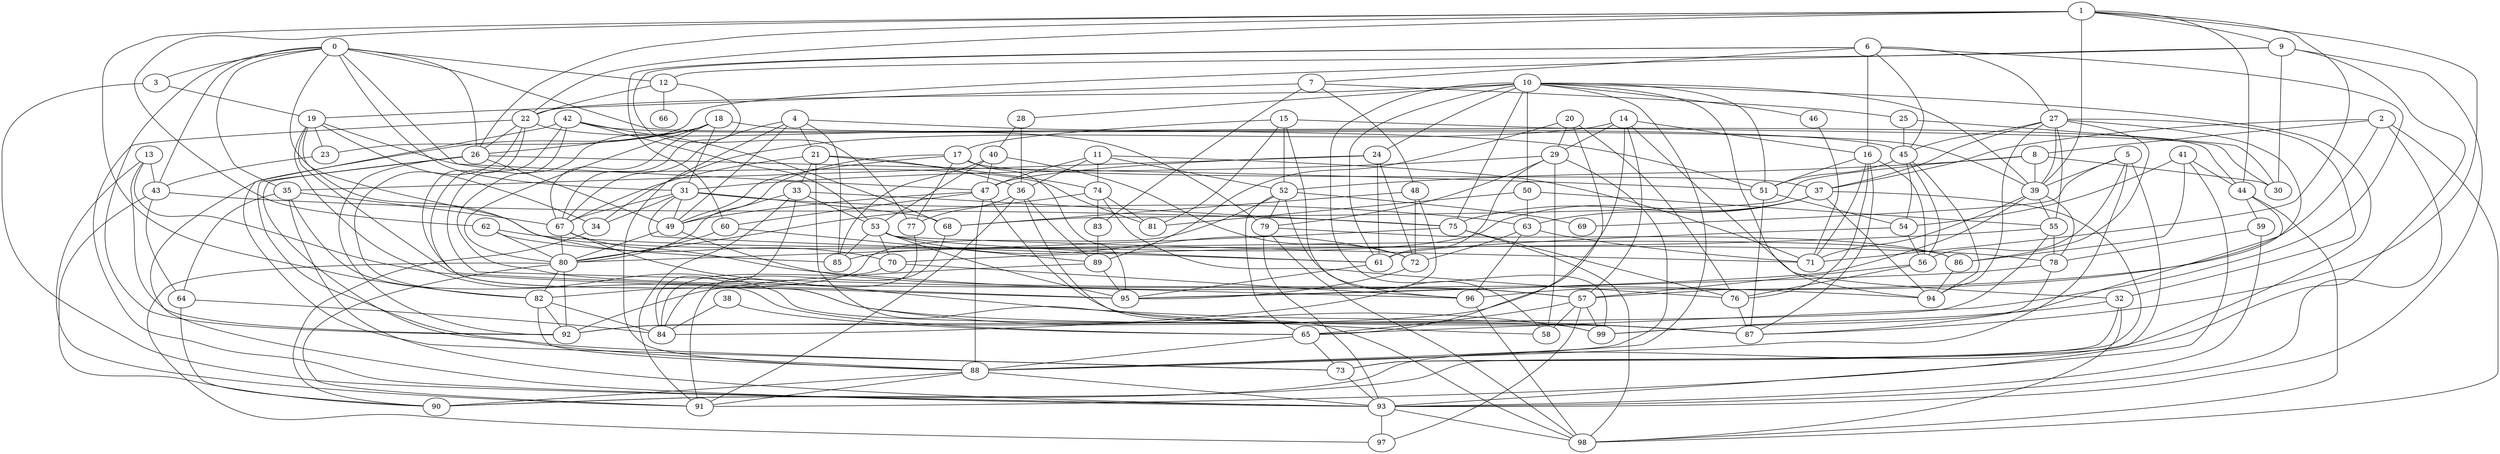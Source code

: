 strict graph "gnp_random_graph(100,0.06)" {
0;
1;
2;
3;
4;
5;
6;
7;
8;
9;
10;
11;
12;
13;
14;
15;
16;
17;
18;
19;
20;
21;
22;
23;
24;
25;
26;
27;
28;
29;
30;
31;
32;
33;
34;
35;
36;
37;
38;
39;
40;
41;
42;
43;
44;
45;
46;
47;
48;
49;
50;
51;
52;
53;
54;
55;
56;
57;
58;
59;
60;
61;
62;
63;
64;
65;
66;
67;
68;
69;
70;
71;
72;
73;
74;
75;
76;
77;
78;
79;
80;
81;
82;
83;
84;
85;
86;
87;
88;
89;
90;
91;
92;
93;
94;
95;
96;
97;
98;
99;
0 -- 35  [is_available=True, prob="0.850723352756"];
0 -- 44  [is_available=True, prob="0.186785054913"];
0 -- 43  [is_available=True, prob="0.744155092245"];
0 -- 12  [is_available=True, prob="0.998926374522"];
0 -- 47  [is_available=True, prob="0.809686518738"];
0 -- 3  [is_available=True, prob="0.459060768318"];
0 -- 86  [is_available=True, prob="1.0"];
0 -- 26  [is_available=True, prob="0.779704953266"];
0 -- 92  [is_available=True, prob="0.698123515028"];
0 -- 31  [is_available=True, prob="0.946563720143"];
1 -- 39  [is_available=True, prob="0.16099549543"];
1 -- 9  [is_available=True, prob="0.723283600103"];
1 -- 71  [is_available=True, prob="0.698711239362"];
1 -- 44  [is_available=True, prob="0.552624609393"];
1 -- 82  [is_available=True, prob="0.205444749479"];
1 -- 22  [is_available=True, prob="0.606603600301"];
1 -- 87  [is_available=True, prob="1.0"];
1 -- 26  [is_available=True, prob="0.814172218315"];
1 -- 62  [is_available=True, prob="0.669906529418"];
2 -- 8  [is_available=True, prob="1.0"];
2 -- 96  [is_available=True, prob="0.732866821539"];
2 -- 98  [is_available=True, prob="1.0"];
2 -- 37  [is_available=True, prob="0.890991328311"];
2 -- 93  [is_available=True, prob="0.987271521667"];
3 -- 19  [is_available=True, prob="0.356546825945"];
3 -- 93  [is_available=True, prob="0.937595869555"];
4 -- 67  [is_available=True, prob="0.351468520472"];
4 -- 49  [is_available=True, prob="1.0"];
4 -- 51  [is_available=True, prob="1.0"];
4 -- 21  [is_available=True, prob="1.0"];
4 -- 88  [is_available=True, prob="1.0"];
4 -- 85  [is_available=True, prob="0.710732706419"];
5 -- 56  [is_available=True, prob="1.0"];
5 -- 88  [is_available=True, prob="1.0"];
5 -- 90  [is_available=True, prob="1.0"];
5 -- 69  [is_available=True, prob="0.867633101818"];
5 -- 39  [is_available=True, prob="0.375203269774"];
6 -- 65  [is_available=True, prob="0.946865995266"];
6 -- 7  [is_available=True, prob="0.818601021871"];
6 -- 45  [is_available=True, prob="1.0"];
6 -- 77  [is_available=True, prob="0.501998717222"];
6 -- 16  [is_available=True, prob="0.716494145192"];
6 -- 27  [is_available=True, prob="1.0"];
6 -- 60  [is_available=True, prob="0.564886406886"];
7 -- 48  [is_available=True, prob="0.878427118796"];
7 -- 25  [is_available=True, prob="1.0"];
7 -- 83  [is_available=True, prob="0.653541357273"];
7 -- 19  [is_available=True, prob="0.261060662881"];
8 -- 68  [is_available=True, prob="0.30901428811"];
8 -- 52  [is_available=True, prob="0.427615787271"];
8 -- 30  [is_available=True, prob="0.483964570018"];
8 -- 39  [is_available=True, prob="1.0"];
9 -- 12  [is_available=True, prob="0.0168210514354"];
9 -- 23  [is_available=True, prob="1.0"];
9 -- 91  [is_available=True, prob="0.572942677102"];
9 -- 93  [is_available=True, prob="0.542422697264"];
9 -- 30  [is_available=True, prob="0.68440346172"];
10 -- 99  [is_available=True, prob="0.515338133531"];
10 -- 39  [is_available=True, prob="1.0"];
10 -- 75  [is_available=True, prob="1.0"];
10 -- 46  [is_available=True, prob="0.296777907964"];
10 -- 88  [is_available=True, prob="0.679375392416"];
10 -- 50  [is_available=True, prob="0.657822891007"];
10 -- 51  [is_available=True, prob="1.0"];
10 -- 22  [is_available=True, prob="0.72170558391"];
10 -- 24  [is_available=True, prob="1.0"];
10 -- 90  [is_available=True, prob="0.0224696410262"];
10 -- 28  [is_available=True, prob="0.517072477445"];
10 -- 61  [is_available=True, prob="1.0"];
10 -- 94  [is_available=True, prob="1.0"];
11 -- 52  [is_available=True, prob="0.79987195057"];
11 -- 74  [is_available=True, prob="0.486987962131"];
11 -- 71  [is_available=True, prob="1.0"];
11 -- 36  [is_available=True, prob="0.866764573445"];
11 -- 47  [is_available=True, prob="0.421128149169"];
12 -- 66  [is_available=True, prob="0.108210870915"];
12 -- 67  [is_available=True, prob="0.0745218674373"];
12 -- 22  [is_available=True, prob="1.0"];
13 -- 91  [is_available=True, prob="0.993258890917"];
13 -- 43  [is_available=True, prob="0.13604846552"];
13 -- 92  [is_available=True, prob="0.920719677936"];
13 -- 95  [is_available=True, prob="1.0"];
14 -- 32  [is_available=True, prob="0.141932657511"];
14 -- 34  [is_available=True, prob="0.100676054208"];
14 -- 16  [is_available=True, prob="0.964582637538"];
14 -- 57  [is_available=True, prob="0.235778339086"];
14 -- 92  [is_available=True, prob="1.0"];
14 -- 29  [is_available=True, prob="0.268135329377"];
15 -- 96  [is_available=True, prob="1.0"];
15 -- 17  [is_available=True, prob="0.651035673868"];
15 -- 52  [is_available=True, prob="0.647150003658"];
15 -- 30  [is_available=True, prob="0.417199471956"];
15 -- 81  [is_available=True, prob="0.780464579942"];
16 -- 71  [is_available=True, prob="0.716678158718"];
16 -- 76  [is_available=True, prob="0.146374614811"];
16 -- 51  [is_available=True, prob="0.745508483599"];
16 -- 87  [is_available=True, prob="1.0"];
16 -- 56  [is_available=True, prob="0.379386638373"];
17 -- 37  [is_available=True, prob="0.204152763299"];
17 -- 77  [is_available=True, prob="1.0"];
17 -- 80  [is_available=True, prob="0.27408024064"];
17 -- 49  [is_available=True, prob="1.0"];
17 -- 95  [is_available=True, prob="0.364392616581"];
18 -- 67  [is_available=True, prob="0.69461487854"];
18 -- 39  [is_available=True, prob="1.0"];
18 -- 80  [is_available=True, prob="1.0"];
18 -- 57  [is_available=True, prob="0.0605596629153"];
18 -- 26  [is_available=True, prob="0.39540529285"];
18 -- 93  [is_available=True, prob="0.114035388994"];
18 -- 31  [is_available=True, prob="0.35761609746"];
19 -- 34  [is_available=True, prob="0.183109502449"];
19 -- 70  [is_available=True, prob="1.0"];
19 -- 81  [is_available=True, prob="0.96431988897"];
19 -- 99  [is_available=True, prob="0.291875552975"];
19 -- 23  [is_available=True, prob="1.0"];
19 -- 95  [is_available=True, prob="0.46045474694"];
20 -- 65  [is_available=True, prob="0.230223006763"];
20 -- 76  [is_available=True, prob="1.0"];
20 -- 29  [is_available=True, prob="0.610433011752"];
20 -- 89  [is_available=True, prob="0.377497470697"];
21 -- 33  [is_available=True, prob="0.490136951599"];
21 -- 67  [is_available=True, prob="1.0"];
21 -- 74  [is_available=True, prob="1.0"];
21 -- 36  [is_available=True, prob="0.800487911879"];
21 -- 58  [is_available=True, prob="0.996781637308"];
22 -- 79  [is_available=True, prob="0.261225100516"];
22 -- 82  [is_available=True, prob="0.841834238084"];
22 -- 87  [is_available=True, prob="0.101843253624"];
22 -- 26  [is_available=True, prob="0.797519802856"];
22 -- 93  [is_available=True, prob="0.772023209571"];
23 -- 43  [is_available=True, prob="0.356804495843"];
24 -- 72  [is_available=True, prob="0.271658050618"];
24 -- 35  [is_available=True, prob="0.270690009615"];
24 -- 61  [is_available=True, prob="1.0"];
24 -- 47  [is_available=True, prob="0.79964284458"];
25 -- 45  [is_available=True, prob="0.895160837271"];
25 -- 30  [is_available=True, prob="0.43242166542"];
26 -- 73  [is_available=True, prob="1.0"];
26 -- 49  [is_available=True, prob="1.0"];
26 -- 51  [is_available=True, prob="0.251197346978"];
26 -- 88  [is_available=True, prob="0.546179803497"];
26 -- 92  [is_available=True, prob="0.841306320212"];
27 -- 32  [is_available=True, prob="1.0"];
27 -- 37  [is_available=True, prob="0.739449207528"];
27 -- 39  [is_available=True, prob="0.0860355256524"];
27 -- 45  [is_available=True, prob="0.963460896553"];
27 -- 86  [is_available=True, prob="0.947961397251"];
27 -- 55  [is_available=True, prob="0.237349281236"];
27 -- 57  [is_available=True, prob="0.767595385463"];
27 -- 94  [is_available=True, prob="0.0783947005061"];
28 -- 40  [is_available=True, prob="0.839025493207"];
28 -- 36  [is_available=True, prob="0.449777963467"];
29 -- 79  [is_available=True, prob="1.0"];
29 -- 88  [is_available=True, prob="1.0"];
29 -- 58  [is_available=True, prob="0.437002814674"];
29 -- 61  [is_available=True, prob="0.748494617366"];
29 -- 31  [is_available=True, prob="0.926763741148"];
31 -- 34  [is_available=True, prob="0.880395982997"];
31 -- 67  [is_available=True, prob="1.0"];
31 -- 68  [is_available=True, prob="1.0"];
31 -- 61  [is_available=True, prob="0.166817472562"];
31 -- 49  [is_available=True, prob="0.533822897304"];
31 -- 63  [is_available=True, prob="0.269471509243"];
32 -- 99  [is_available=True, prob="0.289706182328"];
32 -- 73  [is_available=True, prob="0.240427609379"];
32 -- 98  [is_available=True, prob="0.28104207119"];
33 -- 75  [is_available=True, prob="0.864367751188"];
33 -- 49  [is_available=True, prob="0.976876604714"];
33 -- 84  [is_available=True, prob="0.260516608373"];
33 -- 91  [is_available=True, prob="0.0393384660031"];
33 -- 53  [is_available=True, prob="0.558361923453"];
34 -- 90  [is_available=True, prob="0.52654469596"];
35 -- 64  [is_available=True, prob="0.769970369079"];
35 -- 67  [is_available=True, prob="1.0"];
35 -- 65  [is_available=True, prob="0.145478729854"];
35 -- 93  [is_available=True, prob="1.0"];
36 -- 98  [is_available=True, prob="0.205995690345"];
36 -- 77  [is_available=True, prob="1.0"];
36 -- 89  [is_available=True, prob="1.0"];
36 -- 91  [is_available=True, prob="0.815308675727"];
37 -- 73  [is_available=True, prob="1.0"];
37 -- 75  [is_available=True, prob="1.0"];
37 -- 85  [is_available=True, prob="1.0"];
37 -- 94  [is_available=True, prob="0.23260337302"];
37 -- 63  [is_available=True, prob="0.965090322157"];
38 -- 65  [is_available=True, prob="0.34772846518"];
38 -- 84  [is_available=True, prob="0.259681607135"];
39 -- 71  [is_available=True, prob="0.178955296384"];
39 -- 78  [is_available=True, prob="0.449855091076"];
39 -- 55  [is_available=True, prob="1.0"];
39 -- 95  [is_available=True, prob="0.814665397543"];
40 -- 72  [is_available=True, prob="0.363414214457"];
40 -- 53  [is_available=True, prob="0.201297467403"];
40 -- 85  [is_available=True, prob="0.62763841605"];
40 -- 47  [is_available=True, prob="0.768448691935"];
41 -- 44  [is_available=True, prob="0.71913893146"];
41 -- 86  [is_available=True, prob="0.490304584484"];
41 -- 54  [is_available=True, prob="0.149513105922"];
41 -- 93  [is_available=True, prob="1.0"];
42 -- 96  [is_available=True, prob="0.430253288474"];
42 -- 99  [is_available=True, prob="1.0"];
42 -- 68  [is_available=True, prob="0.717170560583"];
42 -- 73  [is_available=True, prob="1.0"];
42 -- 45  [is_available=True, prob="0.167316225035"];
42 -- 53  [is_available=True, prob="0.0889649149516"];
43 -- 64  [is_available=True, prob="0.391473131333"];
43 -- 75  [is_available=True, prob="1.0"];
43 -- 90  [is_available=True, prob="1.0"];
44 -- 98  [is_available=True, prob="0.0641072134185"];
44 -- 87  [is_available=True, prob="0.595385657033"];
44 -- 59  [is_available=True, prob="0.611836637431"];
45 -- 51  [is_available=True, prob="1.0"];
45 -- 54  [is_available=True, prob="0.0342513952238"];
45 -- 56  [is_available=True, prob="1.0"];
45 -- 94  [is_available=True, prob="0.7438647475"];
46 -- 71  [is_available=True, prob="1.0"];
47 -- 49  [is_available=True, prob="1.0"];
47 -- 87  [is_available=True, prob="0.486907462085"];
47 -- 88  [is_available=True, prob="0.446161085628"];
47 -- 60  [is_available=True, prob="1.0"];
48 -- 72  [is_available=True, prob="0.985995146602"];
48 -- 84  [is_available=True, prob="1.0"];
48 -- 68  [is_available=True, prob="1.0"];
49 -- 80  [is_available=True, prob="1.0"];
49 -- 57  [is_available=True, prob="1.0"];
50 -- 81  [is_available=True, prob="1.0"];
50 -- 63  [is_available=True, prob="0.778321032411"];
50 -- 55  [is_available=True, prob="0.917540110418"];
51 -- 54  [is_available=True, prob="0.536333039001"];
51 -- 87  [is_available=True, prob="1.0"];
52 -- 65  [is_available=True, prob="1.0"];
52 -- 69  [is_available=True, prob="1.0"];
52 -- 82  [is_available=True, prob="0.90571262414"];
52 -- 58  [is_available=True, prob="0.427639677201"];
52 -- 79  [is_available=True, prob="1.0"];
53 -- 70  [is_available=True, prob="0.0322164189399"];
53 -- 71  [is_available=True, prob="0.317121609277"];
53 -- 72  [is_available=True, prob="0.345292031359"];
53 -- 85  [is_available=True, prob="0.173471793963"];
53 -- 61  [is_available=True, prob="0.905080757815"];
53 -- 95  [is_available=True, prob="0.324504776876"];
54 -- 56  [is_available=True, prob="0.20771788021"];
54 -- 61  [is_available=True, prob="1.0"];
55 -- 70  [is_available=True, prob="1.0"];
55 -- 78  [is_available=True, prob="0.220319455052"];
55 -- 92  [is_available=True, prob="0.306555230278"];
56 -- 76  [is_available=True, prob="0.61631389332"];
56 -- 57  [is_available=True, prob="0.0254608096508"];
57 -- 65  [is_available=True, prob="0.673787375132"];
57 -- 99  [is_available=True, prob="1.0"];
57 -- 97  [is_available=True, prob="1.0"];
57 -- 58  [is_available=True, prob="1.0"];
59 -- 93  [is_available=True, prob="0.063109444033"];
59 -- 78  [is_available=True, prob="0.926284978086"];
60 -- 80  [is_available=True, prob="0.180808629286"];
60 -- 89  [is_available=True, prob="0.623256994902"];
61 -- 95  [is_available=True, prob="0.168912554852"];
62 -- 80  [is_available=True, prob="0.453128997193"];
62 -- 85  [is_available=True, prob="0.651363910328"];
62 -- 78  [is_available=True, prob="1.0"];
63 -- 96  [is_available=True, prob="0.689532839978"];
63 -- 71  [is_available=True, prob="0.940848353926"];
63 -- 72  [is_available=True, prob="0.747272705161"];
64 -- 90  [is_available=True, prob="1.0"];
64 -- 84  [is_available=True, prob="0.965205023633"];
65 -- 73  [is_available=True, prob="1.0"];
65 -- 88  [is_available=True, prob="0.779910058341"];
67 -- 80  [is_available=True, prob="1.0"];
67 -- 87  [is_available=True, prob="0.250298015775"];
67 -- 94  [is_available=True, prob="0.666516552101"];
68 -- 91  [is_available=True, prob="0.41002975032"];
70 -- 96  [is_available=True, prob="1.0"];
70 -- 84  [is_available=True, prob="0.237522583493"];
72 -- 95  [is_available=True, prob="0.752025338838"];
73 -- 93  [is_available=True, prob="0.67239654282"];
74 -- 76  [is_available=True, prob="1.0"];
74 -- 80  [is_available=True, prob="0.290062449336"];
74 -- 81  [is_available=True, prob="0.810973774387"];
74 -- 83  [is_available=True, prob="0.732827609228"];
75 -- 98  [is_available=True, prob="0.0211637083625"];
75 -- 76  [is_available=True, prob="0.259910905802"];
75 -- 80  [is_available=True, prob="0.0288849663917"];
76 -- 87  [is_available=True, prob="0.664131387081"];
77 -- 84  [is_available=True, prob="0.184754475575"];
78 -- 99  [is_available=True, prob="0.402472303319"];
78 -- 95  [is_available=True, prob="0.824289794087"];
79 -- 98  [is_available=True, prob="0.811560091672"];
79 -- 93  [is_available=True, prob="0.807598282975"];
79 -- 86  [is_available=True, prob="0.465301910807"];
80 -- 97  [is_available=True, prob="0.736613274386"];
80 -- 92  [is_available=True, prob="1.0"];
80 -- 82  [is_available=True, prob="1.0"];
80 -- 91  [is_available=True, prob="0.417357347578"];
82 -- 88  [is_available=True, prob="0.272867260178"];
82 -- 84  [is_available=True, prob="0.571067751729"];
82 -- 92  [is_available=True, prob="1.0"];
83 -- 89  [is_available=True, prob="0.353201796834"];
86 -- 94  [is_available=True, prob="0.371490630264"];
88 -- 93  [is_available=True, prob="0.970042508146"];
88 -- 90  [is_available=True, prob="0.405503113028"];
88 -- 91  [is_available=True, prob="0.925135580635"];
89 -- 92  [is_available=True, prob="0.647491691287"];
89 -- 95  [is_available=True, prob="0.0179111995429"];
93 -- 97  [is_available=True, prob="0.755753027345"];
93 -- 98  [is_available=True, prob="0.0393000518506"];
96 -- 98  [is_available=True, prob="0.205103192759"];
}
